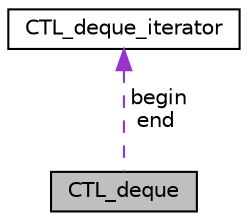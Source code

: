 digraph "CTL_deque"
{
 // LATEX_PDF_SIZE
  edge [fontname="Helvetica",fontsize="10",labelfontname="Helvetica",labelfontsize="10"];
  node [fontname="Helvetica",fontsize="10",shape=record];
  Node1 [label="CTL_deque",height=0.2,width=0.4,color="black", fillcolor="grey75", style="filled", fontcolor="black",tooltip="deque"];
  Node2 -> Node1 [dir="back",color="darkorchid3",fontsize="10",style="dashed",label=" begin\nend" ,fontname="Helvetica"];
  Node2 [label="CTL_deque_iterator",height=0.2,width=0.4,color="black", fillcolor="white", style="filled",URL="$structCTL__deque__iterator.html",tooltip="deque iterator"];
}
